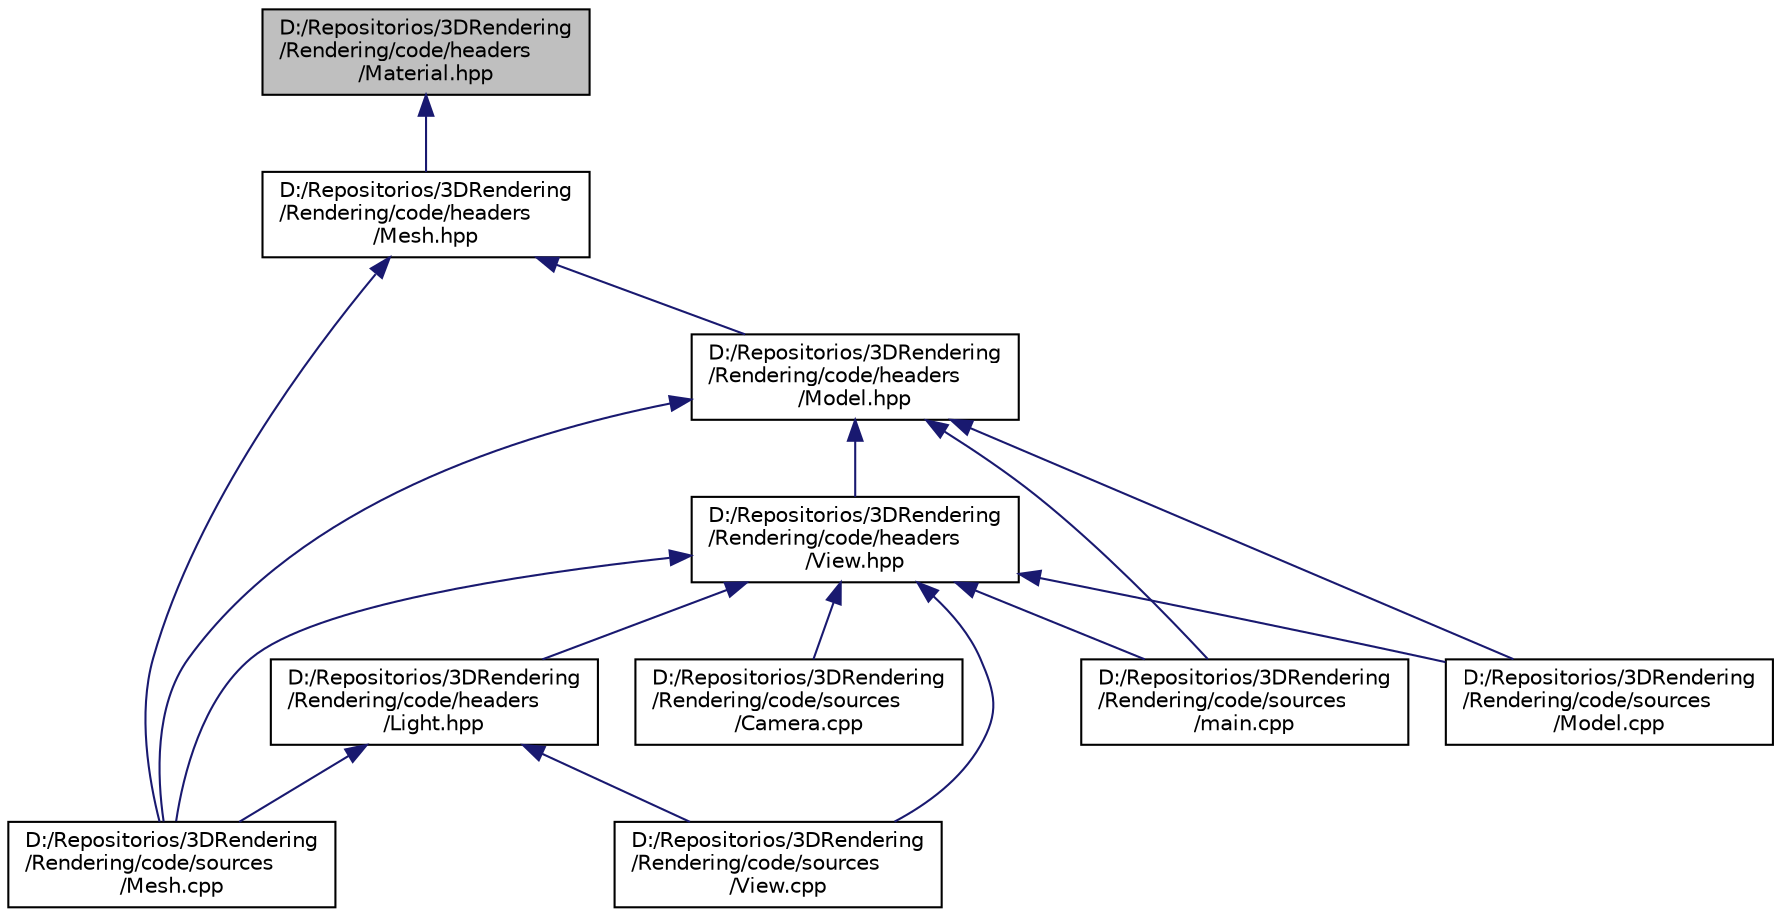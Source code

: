 digraph "D:/Repositorios/3DRendering/Rendering/code/headers/Material.hpp"
{
 // LATEX_PDF_SIZE
  edge [fontname="Helvetica",fontsize="10",labelfontname="Helvetica",labelfontsize="10"];
  node [fontname="Helvetica",fontsize="10",shape=record];
  Node1 [label="D:/Repositorios/3DRendering\l/Rendering/code/headers\l/Material.hpp",height=0.2,width=0.4,color="black", fillcolor="grey75", style="filled", fontcolor="black",tooltip=" "];
  Node1 -> Node2 [dir="back",color="midnightblue",fontsize="10",style="solid",fontname="Helvetica"];
  Node2 [label="D:/Repositorios/3DRendering\l/Rendering/code/headers\l/Mesh.hpp",height=0.2,width=0.4,color="black", fillcolor="white", style="filled",URL="$_mesh_8hpp.html",tooltip=" "];
  Node2 -> Node3 [dir="back",color="midnightblue",fontsize="10",style="solid",fontname="Helvetica"];
  Node3 [label="D:/Repositorios/3DRendering\l/Rendering/code/headers\l/Model.hpp",height=0.2,width=0.4,color="black", fillcolor="white", style="filled",URL="$_model_8hpp.html",tooltip=" "];
  Node3 -> Node4 [dir="back",color="midnightblue",fontsize="10",style="solid",fontname="Helvetica"];
  Node4 [label="D:/Repositorios/3DRendering\l/Rendering/code/headers\l/View.hpp",height=0.2,width=0.4,color="black", fillcolor="white", style="filled",URL="$_view_8hpp.html",tooltip=" "];
  Node4 -> Node5 [dir="back",color="midnightblue",fontsize="10",style="solid",fontname="Helvetica"];
  Node5 [label="D:/Repositorios/3DRendering\l/Rendering/code/headers\l/Light.hpp",height=0.2,width=0.4,color="black", fillcolor="white", style="filled",URL="$_light_8hpp.html",tooltip=" "];
  Node5 -> Node6 [dir="back",color="midnightblue",fontsize="10",style="solid",fontname="Helvetica"];
  Node6 [label="D:/Repositorios/3DRendering\l/Rendering/code/sources\l/Mesh.cpp",height=0.2,width=0.4,color="black", fillcolor="white", style="filled",URL="$_mesh_8cpp.html",tooltip=" "];
  Node5 -> Node7 [dir="back",color="midnightblue",fontsize="10",style="solid",fontname="Helvetica"];
  Node7 [label="D:/Repositorios/3DRendering\l/Rendering/code/sources\l/View.cpp",height=0.2,width=0.4,color="black", fillcolor="white", style="filled",URL="$_view_8cpp.html",tooltip=" "];
  Node4 -> Node8 [dir="back",color="midnightblue",fontsize="10",style="solid",fontname="Helvetica"];
  Node8 [label="D:/Repositorios/3DRendering\l/Rendering/code/sources\l/Camera.cpp",height=0.2,width=0.4,color="black", fillcolor="white", style="filled",URL="$_camera_8cpp.html",tooltip=" "];
  Node4 -> Node9 [dir="back",color="midnightblue",fontsize="10",style="solid",fontname="Helvetica"];
  Node9 [label="D:/Repositorios/3DRendering\l/Rendering/code/sources\l/main.cpp",height=0.2,width=0.4,color="black", fillcolor="white", style="filled",URL="$main_8cpp.html",tooltip=" "];
  Node4 -> Node6 [dir="back",color="midnightblue",fontsize="10",style="solid",fontname="Helvetica"];
  Node4 -> Node10 [dir="back",color="midnightblue",fontsize="10",style="solid",fontname="Helvetica"];
  Node10 [label="D:/Repositorios/3DRendering\l/Rendering/code/sources\l/Model.cpp",height=0.2,width=0.4,color="black", fillcolor="white", style="filled",URL="$_model_8cpp.html",tooltip=" "];
  Node4 -> Node7 [dir="back",color="midnightblue",fontsize="10",style="solid",fontname="Helvetica"];
  Node3 -> Node9 [dir="back",color="midnightblue",fontsize="10",style="solid",fontname="Helvetica"];
  Node3 -> Node6 [dir="back",color="midnightblue",fontsize="10",style="solid",fontname="Helvetica"];
  Node3 -> Node10 [dir="back",color="midnightblue",fontsize="10",style="solid",fontname="Helvetica"];
  Node2 -> Node6 [dir="back",color="midnightblue",fontsize="10",style="solid",fontname="Helvetica"];
}
